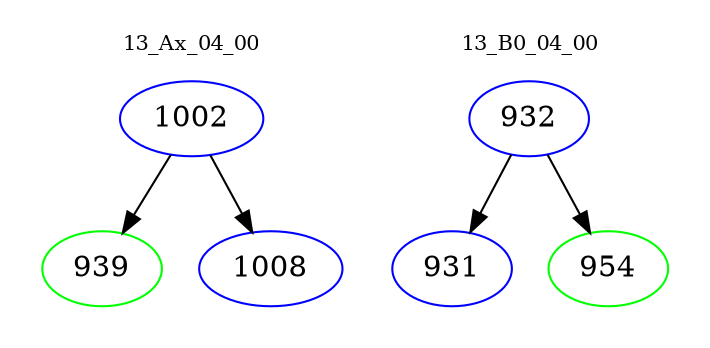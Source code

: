 digraph{
subgraph cluster_0 {
color = white
label = "13_Ax_04_00";
fontsize=10;
T0_1002 [label="1002", color="blue"]
T0_1002 -> T0_939 [color="black"]
T0_939 [label="939", color="green"]
T0_1002 -> T0_1008 [color="black"]
T0_1008 [label="1008", color="blue"]
}
subgraph cluster_1 {
color = white
label = "13_B0_04_00";
fontsize=10;
T1_932 [label="932", color="blue"]
T1_932 -> T1_931 [color="black"]
T1_931 [label="931", color="blue"]
T1_932 -> T1_954 [color="black"]
T1_954 [label="954", color="green"]
}
}
